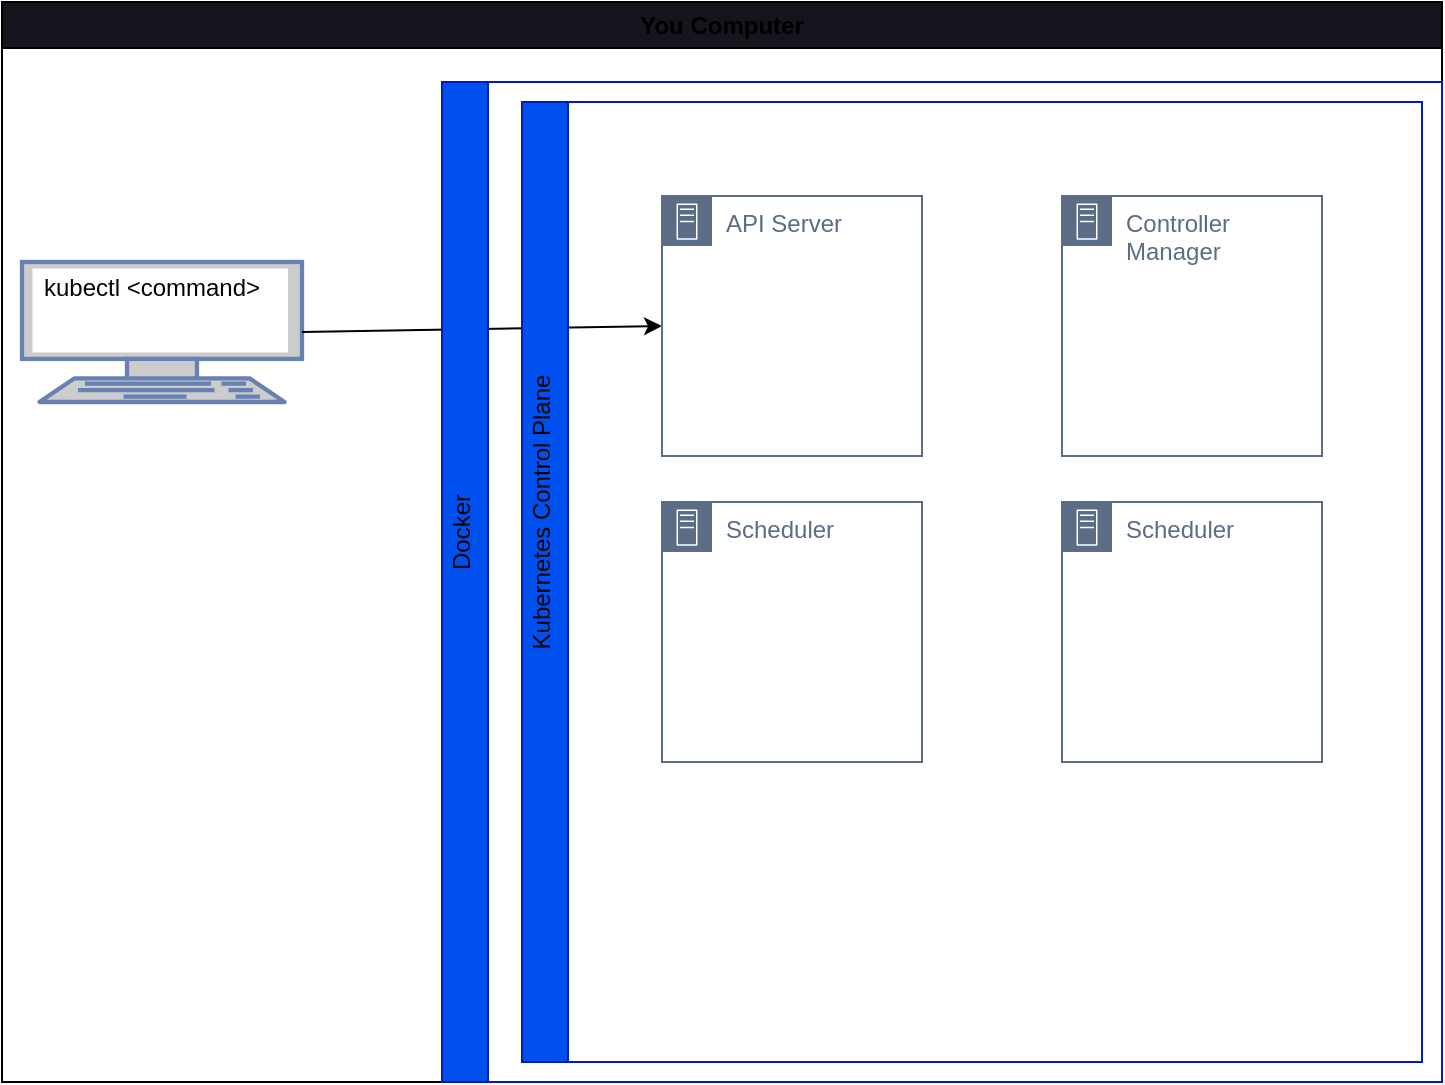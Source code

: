 <mxfile>
    <diagram id="NEZZsoRKV9s846UeLEOr" name="Page-1">
        <mxGraphModel dx="975" dy="570" grid="1" gridSize="10" guides="1" tooltips="1" connect="1" arrows="1" fold="1" page="1" pageScale="1" pageWidth="850" pageHeight="1100" math="0" shadow="0">
            <root>
                <mxCell id="0"/>
                <mxCell id="1" parent="0"/>
                <mxCell id="3" value="You Computer" style="swimlane;whiteSpace=wrap;html=1;fillColor=#18141D;" vertex="1" parent="1">
                    <mxGeometry x="120" y="110" width="720" height="540" as="geometry"/>
                </mxCell>
                <mxCell id="7" value="" style="group" vertex="1" connectable="0" parent="3">
                    <mxGeometry x="10" y="120" width="140" height="80" as="geometry"/>
                </mxCell>
                <mxCell id="5" value="" style="fontColor=#0066CC;verticalAlign=top;verticalLabelPosition=bottom;labelPosition=center;align=center;html=1;outlineConnect=0;fillColor=#CCCCCC;strokeColor=#6881B3;gradientColor=none;gradientDirection=north;strokeWidth=2;shape=mxgraph.networks.terminal;" vertex="1" parent="7">
                    <mxGeometry y="10" width="140" height="70" as="geometry"/>
                </mxCell>
                <mxCell id="6" value="&lt;font color=&quot;#050505&quot;&gt;kubectl &amp;lt;command&amp;gt;&lt;/font&gt;" style="text;html=1;strokeColor=none;fillColor=none;align=center;verticalAlign=middle;whiteSpace=wrap;rounded=0;" vertex="1" parent="7">
                    <mxGeometry width="130" height="45" as="geometry"/>
                </mxCell>
                <mxCell id="8" style="edgeStyle=none;html=1;exitX=1;exitY=0.5;exitDx=0;exitDy=0;exitPerimeter=0;entryX=0;entryY=0.5;entryDx=0;entryDy=0;fontColor=#050505;" edge="1" parent="3" source="5" target="4">
                    <mxGeometry relative="1" as="geometry"/>
                </mxCell>
                <mxCell id="9" value="" style="swimlane;horizontal=0;whiteSpace=wrap;html=1;fontColor=#ffffff;fillColor=#0050ef;strokeColor=#001DBC;" vertex="1" parent="3">
                    <mxGeometry x="220" y="40" width="500" height="500" as="geometry"/>
                </mxCell>
                <mxCell id="11" value="Docker" style="text;html=1;strokeColor=none;fillColor=none;align=center;verticalAlign=middle;whiteSpace=wrap;rounded=0;fontColor=#050505;rotation=-90;" vertex="1" parent="9">
                    <mxGeometry x="-20" y="210" width="60" height="30" as="geometry"/>
                </mxCell>
                <mxCell id="12" value="" style="swimlane;horizontal=0;whiteSpace=wrap;html=1;fontColor=#ffffff;fillColor=#0050ef;strokeColor=#001DBC;" vertex="1" parent="9">
                    <mxGeometry x="40" y="10" width="450" height="480" as="geometry"/>
                </mxCell>
                <mxCell id="14" value="Controller Manager" style="points=[[0,0],[0.25,0],[0.5,0],[0.75,0],[1,0],[1,0.25],[1,0.5],[1,0.75],[1,1],[0.75,1],[0.5,1],[0.25,1],[0,1],[0,0.75],[0,0.5],[0,0.25]];outlineConnect=0;gradientColor=none;html=1;whiteSpace=wrap;fontSize=12;fontStyle=0;container=1;pointerEvents=0;collapsible=0;recursiveResize=0;shape=mxgraph.aws4.group;grIcon=mxgraph.aws4.group_on_premise;strokeColor=#5A6C86;fillColor=none;verticalAlign=top;align=left;spacingLeft=30;fontColor=#5A6C86;dashed=0;" vertex="1" parent="12">
                    <mxGeometry x="270" y="47" width="130" height="130" as="geometry"/>
                </mxCell>
                <mxCell id="15" value="Kubernetes Control Plane" style="text;html=1;strokeColor=none;fillColor=none;align=center;verticalAlign=middle;whiteSpace=wrap;rounded=0;fontColor=#050505;rotation=-90;" vertex="1" parent="12">
                    <mxGeometry x="-90" y="190" width="200" height="30" as="geometry"/>
                </mxCell>
                <mxCell id="4" value="API Server&lt;br&gt;" style="points=[[0,0],[0.25,0],[0.5,0],[0.75,0],[1,0],[1,0.25],[1,0.5],[1,0.75],[1,1],[0.75,1],[0.5,1],[0.25,1],[0,1],[0,0.75],[0,0.5],[0,0.25]];outlineConnect=0;gradientColor=none;html=1;whiteSpace=wrap;fontSize=12;fontStyle=0;container=1;pointerEvents=0;collapsible=0;recursiveResize=0;shape=mxgraph.aws4.group;grIcon=mxgraph.aws4.group_on_premise;strokeColor=#5A6C86;fillColor=none;verticalAlign=top;align=left;spacingLeft=30;fontColor=#5A6C86;dashed=0;" vertex="1" parent="12">
                    <mxGeometry x="70" y="47" width="130" height="130" as="geometry"/>
                </mxCell>
                <mxCell id="16" value="Scheduler" style="points=[[0,0],[0.25,0],[0.5,0],[0.75,0],[1,0],[1,0.25],[1,0.5],[1,0.75],[1,1],[0.75,1],[0.5,1],[0.25,1],[0,1],[0,0.75],[0,0.5],[0,0.25]];outlineConnect=0;gradientColor=none;html=1;whiteSpace=wrap;fontSize=12;fontStyle=0;container=1;pointerEvents=0;collapsible=0;recursiveResize=0;shape=mxgraph.aws4.group;grIcon=mxgraph.aws4.group_on_premise;strokeColor=#5A6C86;fillColor=none;verticalAlign=top;align=left;spacingLeft=30;fontColor=#5A6C86;dashed=0;" vertex="1" parent="12">
                    <mxGeometry x="70" y="200" width="130" height="130" as="geometry"/>
                </mxCell>
                <mxCell id="17" value="Scheduler" style="points=[[0,0],[0.25,0],[0.5,0],[0.75,0],[1,0],[1,0.25],[1,0.5],[1,0.75],[1,1],[0.75,1],[0.5,1],[0.25,1],[0,1],[0,0.75],[0,0.5],[0,0.25]];outlineConnect=0;gradientColor=none;html=1;whiteSpace=wrap;fontSize=12;fontStyle=0;container=1;pointerEvents=0;collapsible=0;recursiveResize=0;shape=mxgraph.aws4.group;grIcon=mxgraph.aws4.group_on_premise;strokeColor=#5A6C86;fillColor=none;verticalAlign=top;align=left;spacingLeft=30;fontColor=#5A6C86;dashed=0;" vertex="1" parent="12">
                    <mxGeometry x="270" y="200" width="130" height="130" as="geometry"/>
                </mxCell>
            </root>
        </mxGraphModel>
    </diagram>
</mxfile>